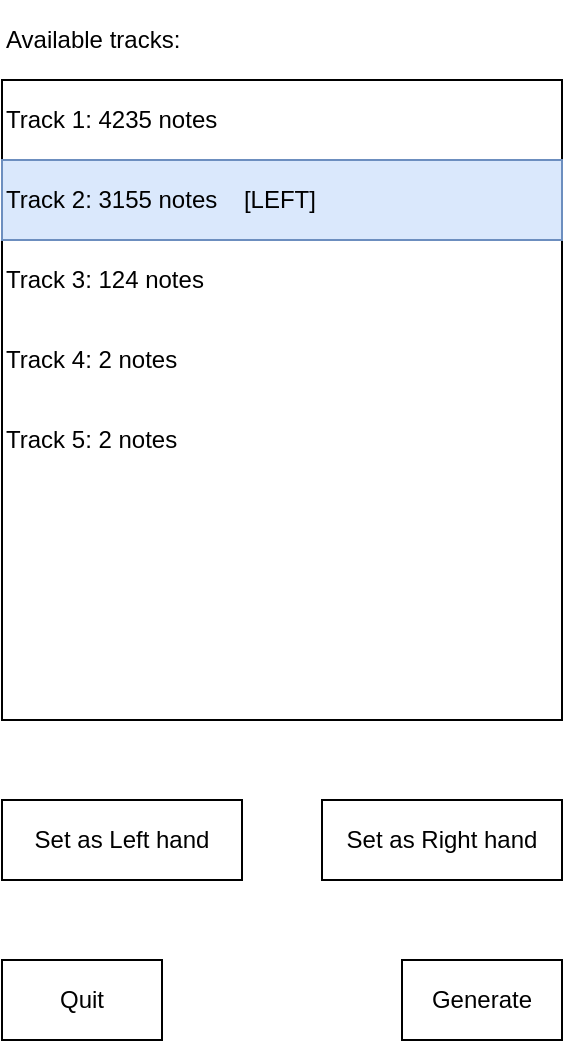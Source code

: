 <mxfile version="17.4.2" type="device"><diagram id="U7Mg-IIoq6E41GMlEnCw" name="Page-1"><mxGraphModel dx="1088" dy="1011" grid="1" gridSize="10" guides="1" tooltips="1" connect="1" arrows="1" fold="1" page="1" pageScale="1" pageWidth="1169" pageHeight="827" math="0" shadow="0"><root><mxCell id="0"/><mxCell id="1" parent="0"/><mxCell id="QXW5SSBRTAokoIzRmZDq-7" value="" style="rounded=0;whiteSpace=wrap;html=1;labelBackgroundColor=none;align=left;" parent="1" vertex="1"><mxGeometry x="160" y="280" width="280" height="320" as="geometry"/></mxCell><mxCell id="QXW5SSBRTAokoIzRmZDq-1" value="Available tracks:" style="text;html=1;strokeColor=none;fillColor=none;align=left;verticalAlign=middle;whiteSpace=wrap;rounded=0;expand=1;" parent="1" vertex="1"><mxGeometry x="160" y="240" width="280" height="40" as="geometry"/></mxCell><mxCell id="QXW5SSBRTAokoIzRmZDq-3" value="Track 1: 4235 notes" style="text;html=1;strokeColor=none;fillColor=none;align=left;verticalAlign=middle;whiteSpace=wrap;rounded=0;" parent="1" vertex="1"><mxGeometry x="160" y="280" width="280" height="40" as="geometry"/></mxCell><mxCell id="QXW5SSBRTAokoIzRmZDq-4" value="Track 2: 3155 notes&amp;nbsp; &amp;nbsp; [LEFT]" style="text;html=1;strokeColor=#6c8ebf;fillColor=#dae8fc;align=left;verticalAlign=middle;whiteSpace=wrap;rounded=0;labelBackgroundColor=none;" parent="1" vertex="1"><mxGeometry x="160" y="320" width="280" height="40" as="geometry"/></mxCell><mxCell id="QXW5SSBRTAokoIzRmZDq-5" value="Track 3: 124 notes" style="text;html=1;strokeColor=none;fillColor=none;align=left;verticalAlign=middle;whiteSpace=wrap;rounded=0;" parent="1" vertex="1"><mxGeometry x="160" y="360" width="280" height="40" as="geometry"/></mxCell><mxCell id="QXW5SSBRTAokoIzRmZDq-8" value="Track 4: 2 notes" style="text;html=1;strokeColor=none;fillColor=none;align=left;verticalAlign=middle;whiteSpace=wrap;rounded=0;" parent="1" vertex="1"><mxGeometry x="160" y="400" width="280" height="40" as="geometry"/></mxCell><mxCell id="QXW5SSBRTAokoIzRmZDq-9" value="Track 5: 2 notes" style="text;html=1;strokeColor=none;fillColor=none;align=left;verticalAlign=middle;whiteSpace=wrap;rounded=0;" parent="1" vertex="1"><mxGeometry x="160" y="440" width="280" height="40" as="geometry"/></mxCell><mxCell id="QXW5SSBRTAokoIzRmZDq-10" value="Set as Left hand" style="rounded=0;whiteSpace=wrap;html=1;labelBackgroundColor=none;align=center;" parent="1" vertex="1"><mxGeometry x="160" y="640" width="120" height="40" as="geometry"/></mxCell><mxCell id="QXW5SSBRTAokoIzRmZDq-11" value="Set as Right hand" style="rounded=0;whiteSpace=wrap;html=1;labelBackgroundColor=none;align=center;" parent="1" vertex="1"><mxGeometry x="320" y="640" width="120" height="40" as="geometry"/></mxCell><mxCell id="7jDUt7orlPipK9Ro1_b9-1" value="Quit" style="rounded=0;whiteSpace=wrap;html=1;labelBackgroundColor=none;align=center;" vertex="1" parent="1"><mxGeometry x="160" y="720" width="80" height="40" as="geometry"/></mxCell><mxCell id="7jDUt7orlPipK9Ro1_b9-2" value="Generate" style="rounded=0;whiteSpace=wrap;html=1;labelBackgroundColor=none;align=center;" vertex="1" parent="1"><mxGeometry x="360" y="720" width="80" height="40" as="geometry"/></mxCell></root></mxGraphModel></diagram></mxfile>